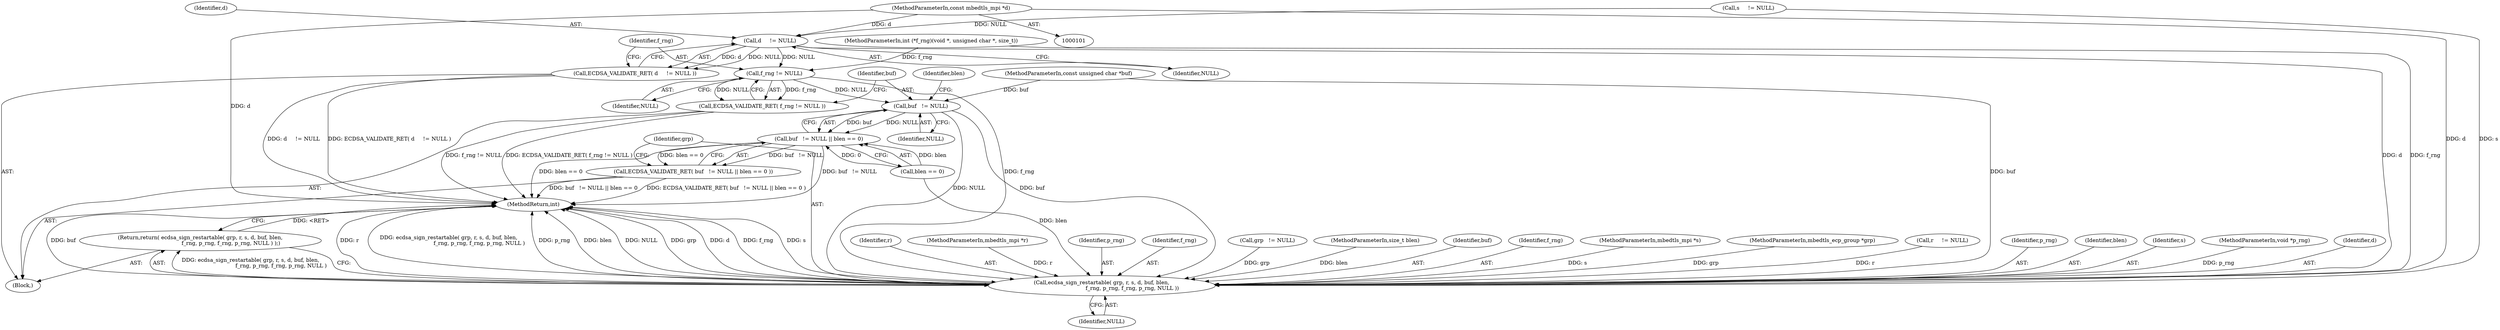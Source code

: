 digraph "0_mbedtls_33f66ba6fd234114aa37f0209dac031bb2870a9b_1@pointer" {
"1000105" [label="(MethodParameterIn,const mbedtls_mpi *d)"];
"1000124" [label="(Call,d     != NULL)"];
"1000123" [label="(Call,ECDSA_VALIDATE_RET( d     != NULL ))"];
"1000128" [label="(Call,f_rng != NULL)"];
"1000127" [label="(Call,ECDSA_VALIDATE_RET( f_rng != NULL ))"];
"1000133" [label="(Call,buf   != NULL)"];
"1000132" [label="(Call,buf   != NULL || blen == 0)"];
"1000131" [label="(Call,ECDSA_VALIDATE_RET( buf   != NULL || blen == 0 ))"];
"1000140" [label="(Call,ecdsa_sign_restartable( grp, r, s, d, buf, blen,\n                                    f_rng, p_rng, f_rng, p_rng, NULL ))"];
"1000139" [label="(Return,return( ecdsa_sign_restartable( grp, r, s, d, buf, blen,\n                                    f_rng, p_rng, f_rng, p_rng, NULL ) );)"];
"1000141" [label="(Identifier,grp)"];
"1000142" [label="(Identifier,r)"];
"1000105" [label="(MethodParameterIn,const mbedtls_mpi *d)"];
"1000140" [label="(Call,ecdsa_sign_restartable( grp, r, s, d, buf, blen,\n                                    f_rng, p_rng, f_rng, p_rng, NULL ))"];
"1000110" [label="(Block,)"];
"1000103" [label="(MethodParameterIn,mbedtls_mpi *r)"];
"1000108" [label="(MethodParameterIn,int (*f_rng)(void *, unsigned char *, size_t))"];
"1000123" [label="(Call,ECDSA_VALIDATE_RET( d     != NULL ))"];
"1000136" [label="(Call,blen == 0)"];
"1000129" [label="(Identifier,f_rng)"];
"1000135" [label="(Identifier,NULL)"];
"1000150" [label="(Identifier,p_rng)"];
"1000151" [label="(Identifier,NULL)"];
"1000147" [label="(Identifier,f_rng)"];
"1000106" [label="(MethodParameterIn,const unsigned char *buf)"];
"1000112" [label="(Call,grp   != NULL)"];
"1000131" [label="(Call,ECDSA_VALIDATE_RET( buf   != NULL || blen == 0 ))"];
"1000133" [label="(Call,buf   != NULL)"];
"1000107" [label="(MethodParameterIn,size_t blen)"];
"1000134" [label="(Identifier,buf)"];
"1000145" [label="(Identifier,buf)"];
"1000149" [label="(Identifier,f_rng)"];
"1000104" [label="(MethodParameterIn,mbedtls_mpi *s)"];
"1000128" [label="(Call,f_rng != NULL)"];
"1000152" [label="(MethodReturn,int)"];
"1000126" [label="(Identifier,NULL)"];
"1000102" [label="(MethodParameterIn,mbedtls_ecp_group *grp)"];
"1000132" [label="(Call,buf   != NULL || blen == 0)"];
"1000125" [label="(Identifier,d)"];
"1000116" [label="(Call,r     != NULL)"];
"1000139" [label="(Return,return( ecdsa_sign_restartable( grp, r, s, d, buf, blen,\n                                    f_rng, p_rng, f_rng, p_rng, NULL ) );)"];
"1000120" [label="(Call,s     != NULL)"];
"1000137" [label="(Identifier,blen)"];
"1000127" [label="(Call,ECDSA_VALIDATE_RET( f_rng != NULL ))"];
"1000148" [label="(Identifier,p_rng)"];
"1000146" [label="(Identifier,blen)"];
"1000130" [label="(Identifier,NULL)"];
"1000143" [label="(Identifier,s)"];
"1000109" [label="(MethodParameterIn,void *p_rng)"];
"1000124" [label="(Call,d     != NULL)"];
"1000144" [label="(Identifier,d)"];
"1000105" -> "1000101"  [label="AST: "];
"1000105" -> "1000152"  [label="DDG: d"];
"1000105" -> "1000124"  [label="DDG: d"];
"1000105" -> "1000140"  [label="DDG: d"];
"1000124" -> "1000123"  [label="AST: "];
"1000124" -> "1000126"  [label="CFG: "];
"1000125" -> "1000124"  [label="AST: "];
"1000126" -> "1000124"  [label="AST: "];
"1000123" -> "1000124"  [label="CFG: "];
"1000124" -> "1000123"  [label="DDG: d"];
"1000124" -> "1000123"  [label="DDG: NULL"];
"1000120" -> "1000124"  [label="DDG: NULL"];
"1000124" -> "1000128"  [label="DDG: NULL"];
"1000124" -> "1000140"  [label="DDG: d"];
"1000123" -> "1000110"  [label="AST: "];
"1000129" -> "1000123"  [label="CFG: "];
"1000123" -> "1000152"  [label="DDG: ECDSA_VALIDATE_RET( d     != NULL )"];
"1000123" -> "1000152"  [label="DDG: d     != NULL"];
"1000128" -> "1000127"  [label="AST: "];
"1000128" -> "1000130"  [label="CFG: "];
"1000129" -> "1000128"  [label="AST: "];
"1000130" -> "1000128"  [label="AST: "];
"1000127" -> "1000128"  [label="CFG: "];
"1000128" -> "1000127"  [label="DDG: f_rng"];
"1000128" -> "1000127"  [label="DDG: NULL"];
"1000108" -> "1000128"  [label="DDG: f_rng"];
"1000128" -> "1000133"  [label="DDG: NULL"];
"1000128" -> "1000140"  [label="DDG: f_rng"];
"1000127" -> "1000110"  [label="AST: "];
"1000134" -> "1000127"  [label="CFG: "];
"1000127" -> "1000152"  [label="DDG: ECDSA_VALIDATE_RET( f_rng != NULL )"];
"1000127" -> "1000152"  [label="DDG: f_rng != NULL"];
"1000133" -> "1000132"  [label="AST: "];
"1000133" -> "1000135"  [label="CFG: "];
"1000134" -> "1000133"  [label="AST: "];
"1000135" -> "1000133"  [label="AST: "];
"1000137" -> "1000133"  [label="CFG: "];
"1000132" -> "1000133"  [label="CFG: "];
"1000133" -> "1000132"  [label="DDG: buf"];
"1000133" -> "1000132"  [label="DDG: NULL"];
"1000106" -> "1000133"  [label="DDG: buf"];
"1000133" -> "1000140"  [label="DDG: buf"];
"1000133" -> "1000140"  [label="DDG: NULL"];
"1000132" -> "1000131"  [label="AST: "];
"1000132" -> "1000136"  [label="CFG: "];
"1000136" -> "1000132"  [label="AST: "];
"1000131" -> "1000132"  [label="CFG: "];
"1000132" -> "1000152"  [label="DDG: buf   != NULL"];
"1000132" -> "1000152"  [label="DDG: blen == 0"];
"1000132" -> "1000131"  [label="DDG: buf   != NULL"];
"1000132" -> "1000131"  [label="DDG: blen == 0"];
"1000136" -> "1000132"  [label="DDG: blen"];
"1000136" -> "1000132"  [label="DDG: 0"];
"1000131" -> "1000110"  [label="AST: "];
"1000141" -> "1000131"  [label="CFG: "];
"1000131" -> "1000152"  [label="DDG: buf   != NULL || blen == 0"];
"1000131" -> "1000152"  [label="DDG: ECDSA_VALIDATE_RET( buf   != NULL || blen == 0 )"];
"1000140" -> "1000139"  [label="AST: "];
"1000140" -> "1000151"  [label="CFG: "];
"1000141" -> "1000140"  [label="AST: "];
"1000142" -> "1000140"  [label="AST: "];
"1000143" -> "1000140"  [label="AST: "];
"1000144" -> "1000140"  [label="AST: "];
"1000145" -> "1000140"  [label="AST: "];
"1000146" -> "1000140"  [label="AST: "];
"1000147" -> "1000140"  [label="AST: "];
"1000148" -> "1000140"  [label="AST: "];
"1000149" -> "1000140"  [label="AST: "];
"1000150" -> "1000140"  [label="AST: "];
"1000151" -> "1000140"  [label="AST: "];
"1000139" -> "1000140"  [label="CFG: "];
"1000140" -> "1000152"  [label="DDG: r"];
"1000140" -> "1000152"  [label="DDG: ecdsa_sign_restartable( grp, r, s, d, buf, blen,\n                                    f_rng, p_rng, f_rng, p_rng, NULL )"];
"1000140" -> "1000152"  [label="DDG: p_rng"];
"1000140" -> "1000152"  [label="DDG: blen"];
"1000140" -> "1000152"  [label="DDG: NULL"];
"1000140" -> "1000152"  [label="DDG: grp"];
"1000140" -> "1000152"  [label="DDG: d"];
"1000140" -> "1000152"  [label="DDG: f_rng"];
"1000140" -> "1000152"  [label="DDG: s"];
"1000140" -> "1000152"  [label="DDG: buf"];
"1000140" -> "1000139"  [label="DDG: ecdsa_sign_restartable( grp, r, s, d, buf, blen,\n                                    f_rng, p_rng, f_rng, p_rng, NULL )"];
"1000112" -> "1000140"  [label="DDG: grp"];
"1000102" -> "1000140"  [label="DDG: grp"];
"1000116" -> "1000140"  [label="DDG: r"];
"1000103" -> "1000140"  [label="DDG: r"];
"1000120" -> "1000140"  [label="DDG: s"];
"1000104" -> "1000140"  [label="DDG: s"];
"1000106" -> "1000140"  [label="DDG: buf"];
"1000136" -> "1000140"  [label="DDG: blen"];
"1000107" -> "1000140"  [label="DDG: blen"];
"1000108" -> "1000140"  [label="DDG: f_rng"];
"1000109" -> "1000140"  [label="DDG: p_rng"];
"1000139" -> "1000110"  [label="AST: "];
"1000152" -> "1000139"  [label="CFG: "];
"1000139" -> "1000152"  [label="DDG: <RET>"];
}
